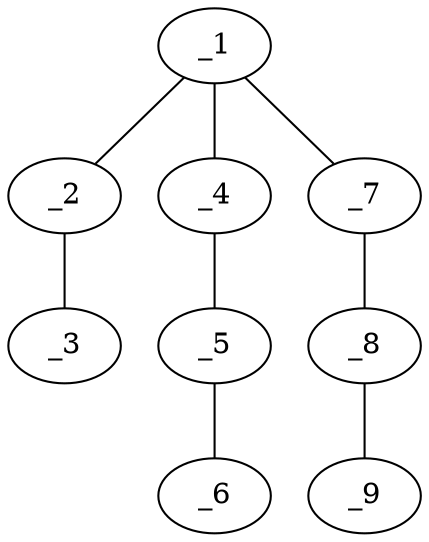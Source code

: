 graph molid641764 {
	_1	 [charge=0,
		chem=1,
		symbol="C  ",
		x="4.5981",
		y="0.75"];
	_2	 [charge=0,
		chem=1,
		symbol="C  ",
		x="4.5981",
		y="-0.25"];
	_1 -- _2	 [valence=1];
	_4	 [charge=0,
		chem=4,
		symbol="N  ",
		x="5.4641",
		y="1.25"];
	_1 -- _4	 [valence=2];
	_7	 [charge=0,
		chem=4,
		symbol="N  ",
		x="3.7321",
		y="1.25"];
	_1 -- _7	 [valence=1];
	_3	 [charge=0,
		chem=4,
		symbol="N  ",
		x="4.5981",
		y="-1.25"];
	_2 -- _3	 [valence=3];
	_5	 [charge=0,
		chem=1,
		symbol="C  ",
		x="6.3301",
		y="0.75"];
	_4 -- _5	 [valence=1];
	_6	 [charge=0,
		chem=1,
		symbol="C  ",
		x="7.1962",
		y="1.25"];
	_5 -- _6	 [valence=1];
	_8	 [charge=0,
		chem=1,
		symbol="C  ",
		x="2.866",
		y="0.75"];
	_7 -- _8	 [valence=1];
	_9	 [charge=0,
		chem=1,
		symbol="C  ",
		x=2,
		y="1.25"];
	_8 -- _9	 [valence=1];
}
